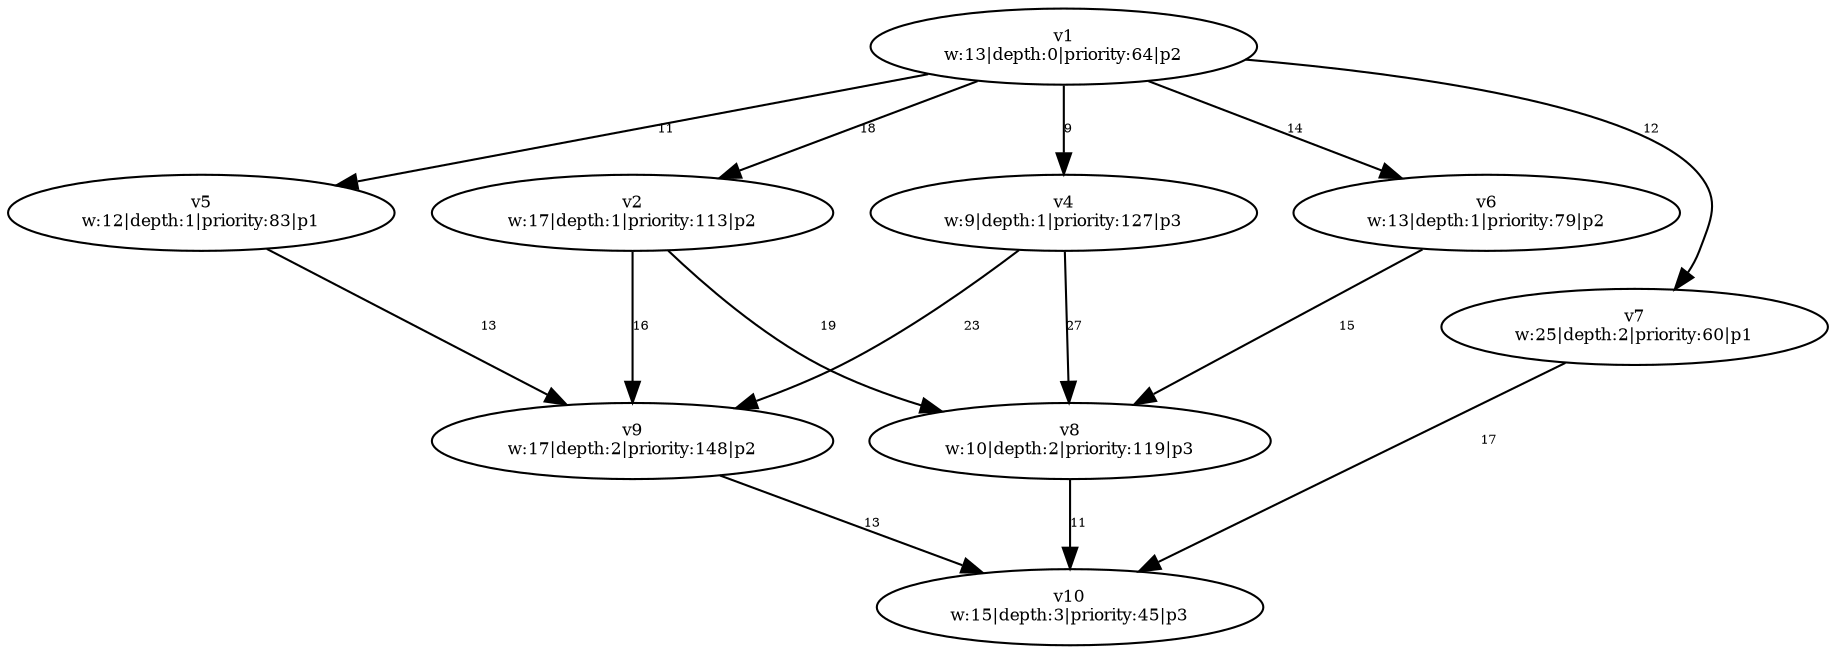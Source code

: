 digraph {
	v1 [label="v1
w:13|depth:0|priority:64|p2" fontsize=8.0]
	v4 [label="v4
w:9|depth:1|priority:127|p3" fontsize=8.0]
	v2 [label="v2
w:17|depth:1|priority:113|p2" fontsize=8.0]
	v5 [label="v5
w:12|depth:1|priority:83|p1" fontsize=8.0]
	v6 [label="v6
w:13|depth:1|priority:79|p2" fontsize=8.0]
	v9 [label="v9
w:17|depth:2|priority:148|p2" fontsize=8.0]
	v8 [label="v8
w:10|depth:2|priority:119|p3" fontsize=8.0]
	v7 [label="v7
w:25|depth:2|priority:60|p1" fontsize=8.0]
	v10 [label="v10
w:15|depth:3|priority:45|p3" fontsize=8.0]
	v1 -> v2 [label=18 constraint=true fontsize=6.0]
	v1 -> v4 [label=9 constraint=true fontsize=6.0]
	v1 -> v5 [label=11 constraint=true fontsize=6.0]
	v1 -> v6 [label=14 constraint=true fontsize=6.0]
	v2 -> v8 [label=19 constraint=true fontsize=6.0]
	v2 -> v9 [label=16 constraint=true fontsize=6.0]
	v4 -> v8 [label=27 constraint=true fontsize=6.0]
	v4 -> v9 [label=23 constraint=true fontsize=6.0]
	v5 -> v9 [label=13 constraint=true fontsize=6.0]
	v6 -> v8 [label=15 constraint=true fontsize=6.0]
	v7 -> v10 [label=17 constraint=true fontsize=6.0]
	v8 -> v10 [label=11 constraint=true fontsize=6.0]
	v9 -> v10 [label=13 constraint=true fontsize=6.0]
	v1 -> v7 [label=12 constraint=true fontsize=6.0]
}
